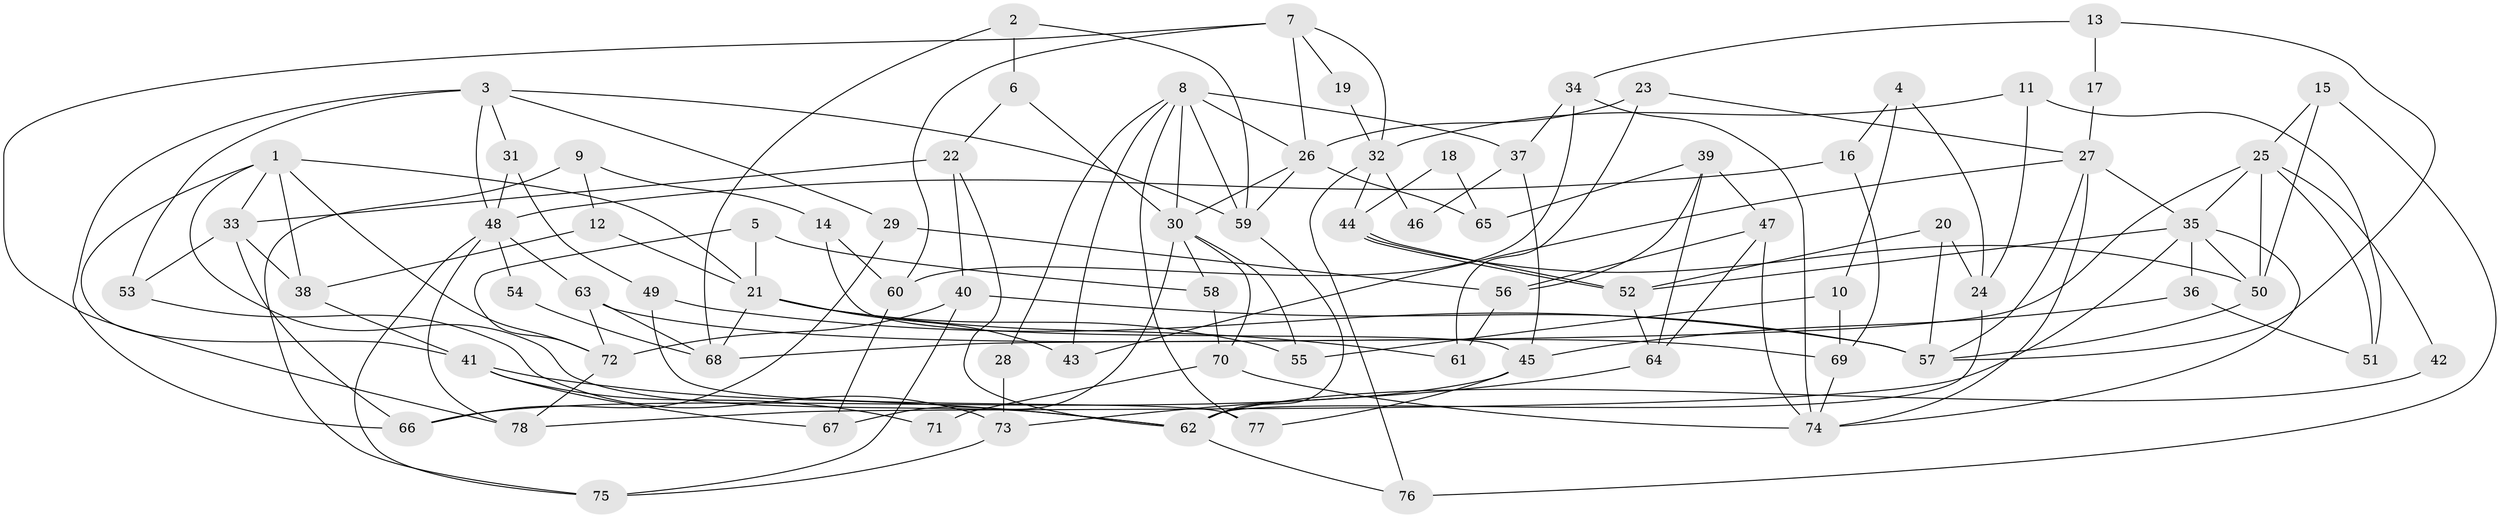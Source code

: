 // Generated by graph-tools (version 1.1) at 2025/26/03/09/25 03:26:21]
// undirected, 78 vertices, 156 edges
graph export_dot {
graph [start="1"]
  node [color=gray90,style=filled];
  1;
  2;
  3;
  4;
  5;
  6;
  7;
  8;
  9;
  10;
  11;
  12;
  13;
  14;
  15;
  16;
  17;
  18;
  19;
  20;
  21;
  22;
  23;
  24;
  25;
  26;
  27;
  28;
  29;
  30;
  31;
  32;
  33;
  34;
  35;
  36;
  37;
  38;
  39;
  40;
  41;
  42;
  43;
  44;
  45;
  46;
  47;
  48;
  49;
  50;
  51;
  52;
  53;
  54;
  55;
  56;
  57;
  58;
  59;
  60;
  61;
  62;
  63;
  64;
  65;
  66;
  67;
  68;
  69;
  70;
  71;
  72;
  73;
  74;
  75;
  76;
  77;
  78;
  1 -- 41;
  1 -- 62;
  1 -- 21;
  1 -- 33;
  1 -- 38;
  1 -- 72;
  2 -- 68;
  2 -- 59;
  2 -- 6;
  3 -- 53;
  3 -- 59;
  3 -- 29;
  3 -- 31;
  3 -- 48;
  3 -- 66;
  4 -- 16;
  4 -- 10;
  4 -- 24;
  5 -- 72;
  5 -- 21;
  5 -- 58;
  6 -- 30;
  6 -- 22;
  7 -- 26;
  7 -- 32;
  7 -- 19;
  7 -- 60;
  7 -- 78;
  8 -- 59;
  8 -- 30;
  8 -- 26;
  8 -- 28;
  8 -- 37;
  8 -- 43;
  8 -- 77;
  9 -- 75;
  9 -- 14;
  9 -- 12;
  10 -- 69;
  10 -- 55;
  11 -- 24;
  11 -- 51;
  11 -- 32;
  12 -- 21;
  12 -- 38;
  13 -- 57;
  13 -- 34;
  13 -- 17;
  14 -- 45;
  14 -- 60;
  15 -- 25;
  15 -- 50;
  15 -- 76;
  16 -- 48;
  16 -- 69;
  17 -- 27;
  18 -- 44;
  18 -- 65;
  19 -- 32;
  20 -- 24;
  20 -- 57;
  20 -- 52;
  21 -- 68;
  21 -- 43;
  21 -- 55;
  21 -- 61;
  22 -- 33;
  22 -- 40;
  22 -- 62;
  23 -- 61;
  23 -- 27;
  23 -- 26;
  24 -- 62;
  25 -- 35;
  25 -- 50;
  25 -- 42;
  25 -- 51;
  25 -- 68;
  26 -- 30;
  26 -- 59;
  26 -- 65;
  27 -- 43;
  27 -- 57;
  27 -- 35;
  27 -- 74;
  28 -- 73;
  29 -- 66;
  29 -- 56;
  30 -- 58;
  30 -- 55;
  30 -- 67;
  30 -- 70;
  31 -- 48;
  31 -- 49;
  32 -- 76;
  32 -- 44;
  32 -- 46;
  33 -- 38;
  33 -- 53;
  33 -- 66;
  34 -- 37;
  34 -- 74;
  34 -- 60;
  35 -- 52;
  35 -- 36;
  35 -- 50;
  35 -- 74;
  35 -- 78;
  36 -- 45;
  36 -- 51;
  37 -- 45;
  37 -- 46;
  38 -- 41;
  39 -- 64;
  39 -- 47;
  39 -- 56;
  39 -- 65;
  40 -- 72;
  40 -- 57;
  40 -- 75;
  41 -- 67;
  41 -- 62;
  41 -- 71;
  42 -- 62;
  44 -- 52;
  44 -- 52;
  44 -- 50;
  45 -- 66;
  45 -- 77;
  47 -- 56;
  47 -- 74;
  47 -- 64;
  48 -- 78;
  48 -- 54;
  48 -- 63;
  48 -- 75;
  49 -- 57;
  49 -- 77;
  50 -- 57;
  52 -- 64;
  53 -- 73;
  54 -- 68;
  56 -- 61;
  58 -- 70;
  59 -- 62;
  60 -- 67;
  62 -- 76;
  63 -- 72;
  63 -- 68;
  63 -- 69;
  64 -- 73;
  69 -- 74;
  70 -- 74;
  70 -- 71;
  72 -- 78;
  73 -- 75;
}
